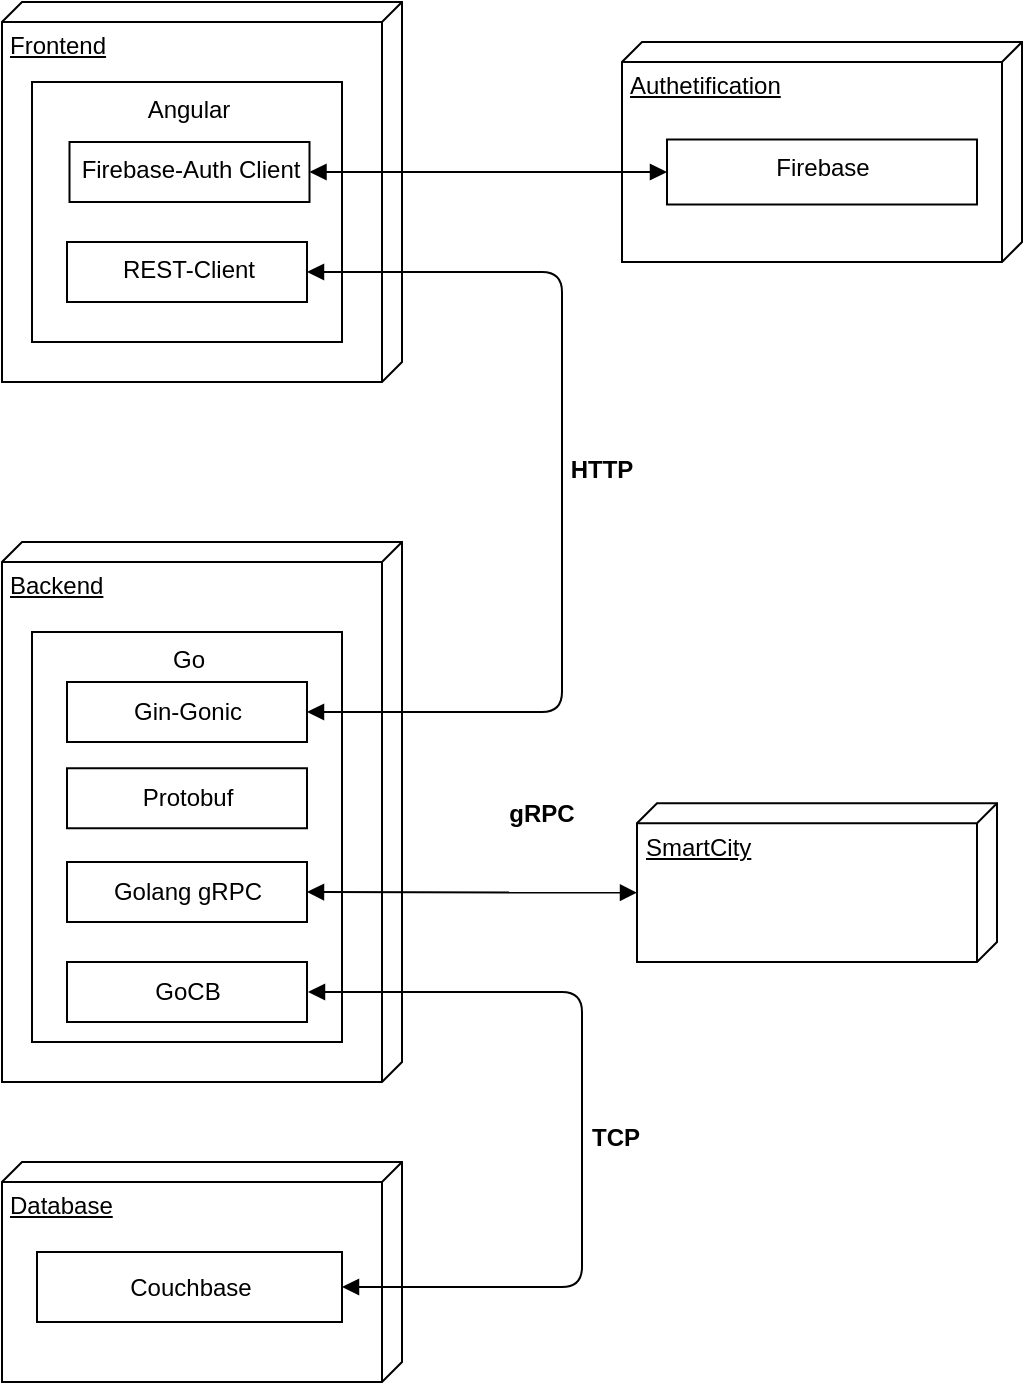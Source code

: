 <mxfile version="13.3.6" type="device"><diagram id="HhmbZ5vvAIr_IWMk0oCY" name="Page-1"><mxGraphModel dx="1422" dy="727" grid="1" gridSize="10" guides="1" tooltips="1" connect="1" arrows="1" fold="1" page="1" pageScale="1" pageWidth="827" pageHeight="1169" math="0" shadow="0"><root><mxCell id="0"/><mxCell id="1" parent="0"/><mxCell id="2kCesfLnaYNMc189B0ui-1" value="Frontend" style="verticalAlign=top;align=left;spacingTop=8;spacingLeft=2;spacingRight=12;shape=cube;size=10;direction=south;fontStyle=4;html=1;" parent="1" vertex="1"><mxGeometry x="300" y="70" width="200" height="190" as="geometry"/></mxCell><mxCell id="2kCesfLnaYNMc189B0ui-2" value="Backend" style="verticalAlign=top;align=left;spacingTop=8;spacingLeft=2;spacingRight=12;shape=cube;size=10;direction=south;fontStyle=4;html=1;" parent="1" vertex="1"><mxGeometry x="300" y="340" width="200" height="270" as="geometry"/></mxCell><mxCell id="2kCesfLnaYNMc189B0ui-3" value="SmartCity" style="verticalAlign=top;align=left;spacingTop=8;spacingLeft=2;spacingRight=12;shape=cube;size=10;direction=south;fontStyle=4;html=1;" parent="1" vertex="1"><mxGeometry x="617.5" y="470.63" width="180" height="79.37" as="geometry"/></mxCell><mxCell id="2kCesfLnaYNMc189B0ui-4" value="Database" style="verticalAlign=top;align=left;spacingTop=8;spacingLeft=2;spacingRight=12;shape=cube;size=10;direction=south;fontStyle=4;html=1;" parent="1" vertex="1"><mxGeometry x="300" y="650" width="200" height="110" as="geometry"/></mxCell><mxCell id="2kCesfLnaYNMc189B0ui-6" value="Angular" style="html=1;align=center;horizontal=1;verticalAlign=top;" parent="1" vertex="1"><mxGeometry x="315" y="110" width="155" height="130" as="geometry"/></mxCell><mxCell id="2kCesfLnaYNMc189B0ui-9" value="Couchbase" style="html=1;" parent="1" vertex="1"><mxGeometry x="317.5" y="695" width="152.5" height="35" as="geometry"/></mxCell><mxCell id="2kCesfLnaYNMc189B0ui-13" value="Go" style="html=1;verticalAlign=top;" parent="1" vertex="1"><mxGeometry x="315" y="385" width="155" height="205" as="geometry"/></mxCell><mxCell id="2kCesfLnaYNMc189B0ui-16" value="HTTP" style="text;align=center;fontStyle=1;verticalAlign=middle;spacingLeft=3;spacingRight=3;strokeColor=none;rotatable=0;points=[[0,0.5],[1,0.5]];portConstraint=eastwest;" parent="1" vertex="1"><mxGeometry x="560" y="290" width="80" height="26" as="geometry"/></mxCell><mxCell id="2kCesfLnaYNMc189B0ui-17" value="TCP" style="text;align=center;fontStyle=1;verticalAlign=middle;spacingLeft=3;spacingRight=3;strokeColor=none;rotatable=0;points=[[0,0.5],[1,0.5]];portConstraint=eastwest;" parent="1" vertex="1"><mxGeometry x="567" y="624" width="80" height="26" as="geometry"/></mxCell><mxCell id="1TMOvLPgG439SjTbYt4k-1" value="gRPC" style="text;align=center;fontStyle=1;verticalAlign=middle;spacingLeft=3;spacingRight=3;strokeColor=none;rotatable=0;points=[[0,0.5],[1,0.5]];portConstraint=eastwest;" parent="1" vertex="1"><mxGeometry x="530" y="462" width="80" height="26" as="geometry"/></mxCell><mxCell id="axqX7373c5TK9681FPZB-1" value="Gin-Gonic" style="rounded=0;whiteSpace=wrap;html=1;align=center;" vertex="1" parent="1"><mxGeometry x="332.5" y="410" width="120" height="30" as="geometry"/></mxCell><mxCell id="axqX7373c5TK9681FPZB-2" value="REST-Client" style="html=1;align=center;horizontal=1;verticalAlign=top;" vertex="1" parent="1"><mxGeometry x="332.5" y="190" width="120" height="30" as="geometry"/></mxCell><mxCell id="axqX7373c5TK9681FPZB-3" value="Firebase-Auth Client" style="html=1;align=center;horizontal=1;verticalAlign=top;" vertex="1" parent="1"><mxGeometry x="333.75" y="140" width="120" height="30" as="geometry"/></mxCell><mxCell id="axqX7373c5TK9681FPZB-4" value="Authetification" style="verticalAlign=top;align=left;spacingTop=8;spacingLeft=2;spacingRight=12;shape=cube;size=10;direction=south;fontStyle=4;html=1;" vertex="1" parent="1"><mxGeometry x="610" y="90" width="200" height="110" as="geometry"/></mxCell><mxCell id="axqX7373c5TK9681FPZB-6" value="Firebase" style="html=1;align=center;horizontal=1;verticalAlign=top;" vertex="1" parent="1"><mxGeometry x="632.5" y="138.75" width="155" height="32.5" as="geometry"/></mxCell><mxCell id="axqX7373c5TK9681FPZB-7" value="" style="endArrow=block;startArrow=block;endFill=1;startFill=1;html=1;exitX=1;exitY=0.5;exitDx=0;exitDy=0;entryX=0;entryY=0.5;entryDx=0;entryDy=0;" edge="1" parent="1" source="axqX7373c5TK9681FPZB-3" target="axqX7373c5TK9681FPZB-6"><mxGeometry width="160" relative="1" as="geometry"><mxPoint x="470" y="487.5" as="sourcePoint"/><mxPoint x="647" y="490" as="targetPoint"/></mxGeometry></mxCell><mxCell id="axqX7373c5TK9681FPZB-8" value="GoCB" style="rounded=0;whiteSpace=wrap;html=1;align=center;" vertex="1" parent="1"><mxGeometry x="332.5" y="550" width="120" height="30" as="geometry"/></mxCell><mxCell id="axqX7373c5TK9681FPZB-9" value="Golang gRPC" style="rounded=0;whiteSpace=wrap;html=1;align=center;" vertex="1" parent="1"><mxGeometry x="332.5" y="500" width="120" height="30" as="geometry"/></mxCell><mxCell id="axqX7373c5TK9681FPZB-10" value="" style="endArrow=block;startArrow=block;endFill=1;startFill=1;html=1;exitX=1;exitY=0.5;exitDx=0;exitDy=0;entryX=0;entryY=0;entryDx=44.685;entryDy=180;entryPerimeter=0;" edge="1" parent="1" source="axqX7373c5TK9681FPZB-9" target="2kCesfLnaYNMc189B0ui-3"><mxGeometry width="160" relative="1" as="geometry"><mxPoint x="570" y="550" as="sourcePoint"/><mxPoint x="618" y="488" as="targetPoint"/></mxGeometry></mxCell><mxCell id="axqX7373c5TK9681FPZB-11" value="" style="endArrow=block;startArrow=block;endFill=1;startFill=1;html=1;entryX=1;entryY=0.5;entryDx=0;entryDy=0;edgeStyle=orthogonalEdgeStyle;" edge="1" parent="1" target="2kCesfLnaYNMc189B0ui-9"><mxGeometry width="160" relative="1" as="geometry"><mxPoint x="453" y="565" as="sourcePoint"/><mxPoint x="647" y="490" as="targetPoint"/><Array as="points"><mxPoint x="590" y="565"/><mxPoint x="590" y="713"/></Array></mxGeometry></mxCell><mxCell id="axqX7373c5TK9681FPZB-12" value="" style="endArrow=block;startArrow=block;endFill=1;startFill=1;html=1;exitX=1;exitY=0.5;exitDx=0;exitDy=0;entryX=1;entryY=0.5;entryDx=0;entryDy=0;edgeStyle=orthogonalEdgeStyle;" edge="1" parent="1"><mxGeometry width="160" relative="1" as="geometry"><mxPoint x="452.5" y="205" as="sourcePoint"/><mxPoint x="452.5" y="425" as="targetPoint"/><Array as="points"><mxPoint x="580" y="205"/><mxPoint x="580" y="425"/></Array></mxGeometry></mxCell><mxCell id="axqX7373c5TK9681FPZB-13" value="Protobuf" style="rounded=0;whiteSpace=wrap;html=1;align=center;" vertex="1" parent="1"><mxGeometry x="332.5" y="453.13" width="120" height="30" as="geometry"/></mxCell></root></mxGraphModel></diagram></mxfile>